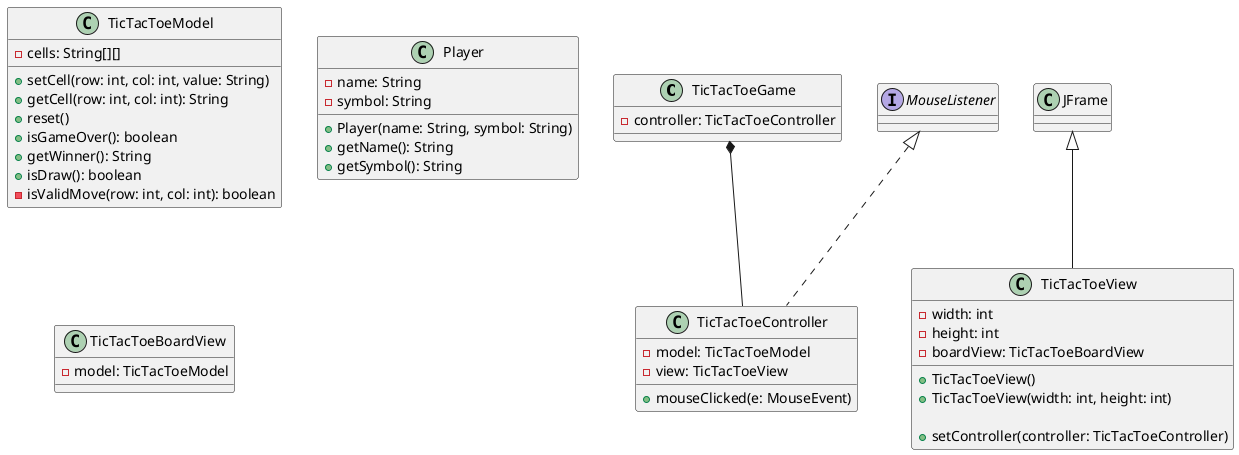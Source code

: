 @startuml

TicTacToeGame *-- TicTacToeController

' MVC
class TicTacToeGame {
    - controller: TicTacToeController
}

' Controller

class TicTacToeController implements MouseListener {
    - model: TicTacToeModel
    - view: TicTacToeView

    + mouseClicked(e: MouseEvent)
}

' Model
class TicTacToeModel {
    - cells: String[][]

    + setCell(row: int, col: int, value: String)
    + getCell(row: int, col: int): String
    + reset()
    + isGameOver(): boolean
    + getWinner(): String
    + isDraw(): boolean
    - isValidMove(row: int, col: int): boolean
}

class Player {
    - name: String
    ' O or X
    - symbol: String

    + Player(name: String, symbol: String)
    + getName(): String
    + getSymbol(): String
}

' View
class TicTacToeBoardView {
    - model: TicTacToeModel

}

class TicTacToeView extends JFrame {
    - width: int
    - height: int
    - boardView: TicTacToeBoardView

    + TicTacToeView()
    + TicTacToeView(width: int, height: int)

    + setController(controller: TicTacToeController)
}
@enduml